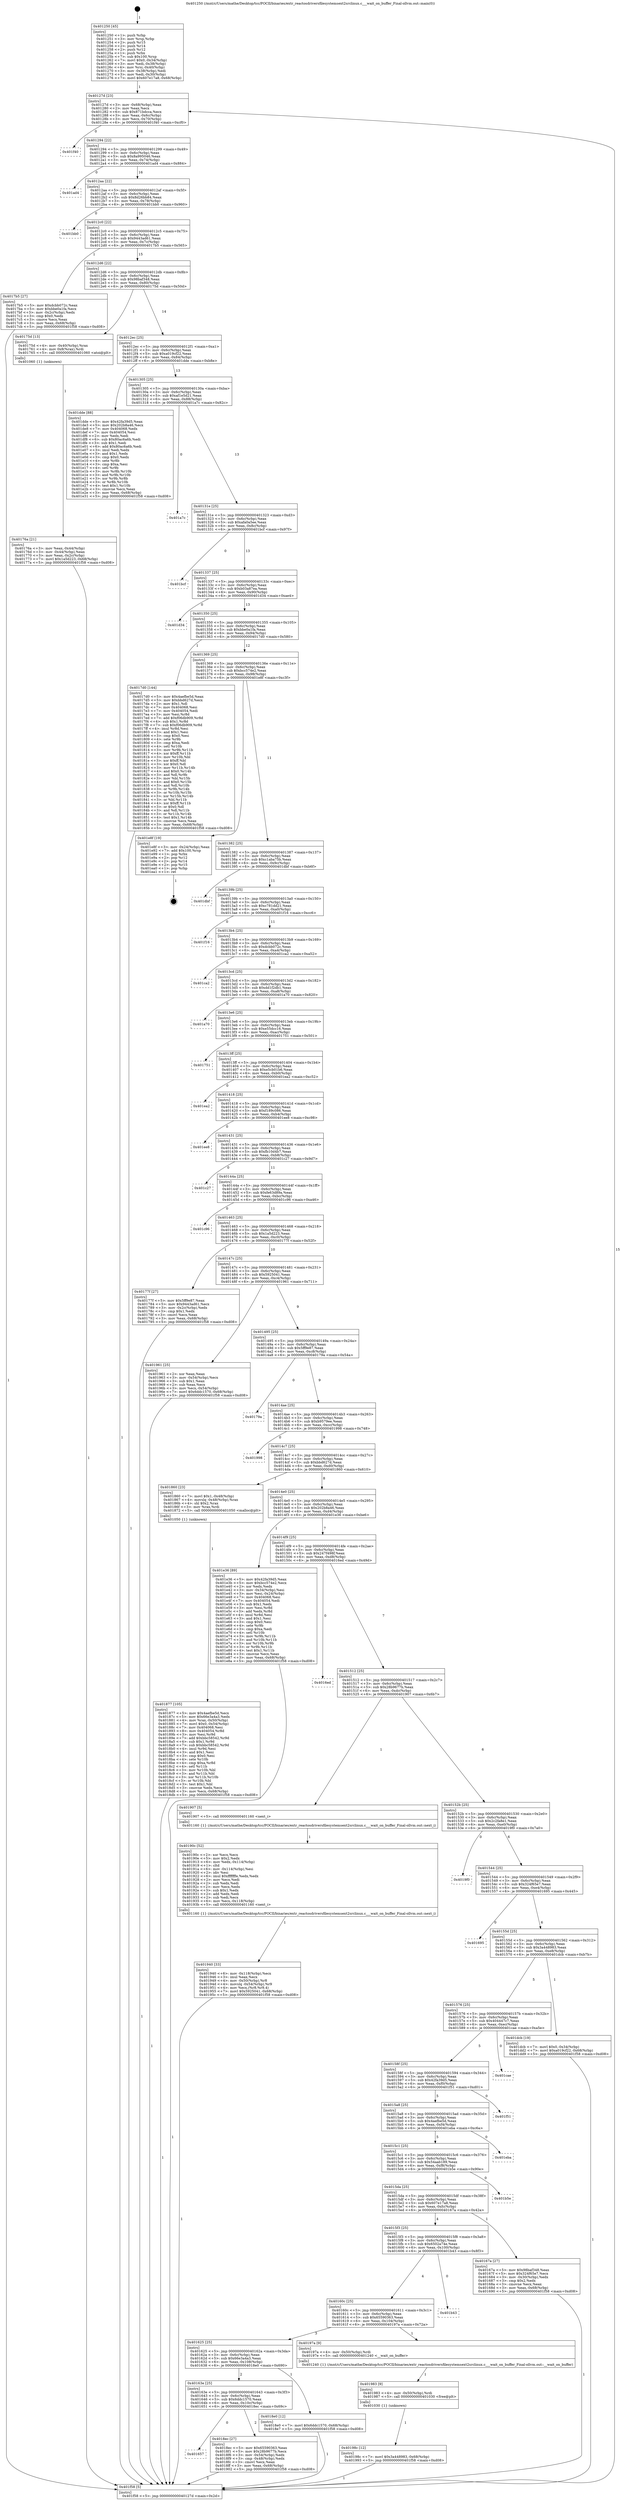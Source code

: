 digraph "0x401250" {
  label = "0x401250 (/mnt/c/Users/mathe/Desktop/tcc/POCII/binaries/extr_reactosdriversfilesystemsext2srclinux.c___wait_on_buffer_Final-ollvm.out::main(0))"
  labelloc = "t"
  node[shape=record]

  Entry [label="",width=0.3,height=0.3,shape=circle,fillcolor=black,style=filled]
  "0x40127d" [label="{
     0x40127d [23]\l
     | [instrs]\l
     &nbsp;&nbsp;0x40127d \<+3\>: mov -0x68(%rbp),%eax\l
     &nbsp;&nbsp;0x401280 \<+2\>: mov %eax,%ecx\l
     &nbsp;&nbsp;0x401282 \<+6\>: sub $0x871bdcca,%ecx\l
     &nbsp;&nbsp;0x401288 \<+3\>: mov %eax,-0x6c(%rbp)\l
     &nbsp;&nbsp;0x40128b \<+3\>: mov %ecx,-0x70(%rbp)\l
     &nbsp;&nbsp;0x40128e \<+6\>: je 0000000000401f40 \<main+0xcf0\>\l
  }"]
  "0x401f40" [label="{
     0x401f40\l
  }", style=dashed]
  "0x401294" [label="{
     0x401294 [22]\l
     | [instrs]\l
     &nbsp;&nbsp;0x401294 \<+5\>: jmp 0000000000401299 \<main+0x49\>\l
     &nbsp;&nbsp;0x401299 \<+3\>: mov -0x6c(%rbp),%eax\l
     &nbsp;&nbsp;0x40129c \<+5\>: sub $0x8a995046,%eax\l
     &nbsp;&nbsp;0x4012a1 \<+3\>: mov %eax,-0x74(%rbp)\l
     &nbsp;&nbsp;0x4012a4 \<+6\>: je 0000000000401ad4 \<main+0x884\>\l
  }"]
  Exit [label="",width=0.3,height=0.3,shape=circle,fillcolor=black,style=filled,peripheries=2]
  "0x401ad4" [label="{
     0x401ad4\l
  }", style=dashed]
  "0x4012aa" [label="{
     0x4012aa [22]\l
     | [instrs]\l
     &nbsp;&nbsp;0x4012aa \<+5\>: jmp 00000000004012af \<main+0x5f\>\l
     &nbsp;&nbsp;0x4012af \<+3\>: mov -0x6c(%rbp),%eax\l
     &nbsp;&nbsp;0x4012b2 \<+5\>: sub $0x8d26bb84,%eax\l
     &nbsp;&nbsp;0x4012b7 \<+3\>: mov %eax,-0x78(%rbp)\l
     &nbsp;&nbsp;0x4012ba \<+6\>: je 0000000000401bb0 \<main+0x960\>\l
  }"]
  "0x40198c" [label="{
     0x40198c [12]\l
     | [instrs]\l
     &nbsp;&nbsp;0x40198c \<+7\>: movl $0x3a448983,-0x68(%rbp)\l
     &nbsp;&nbsp;0x401993 \<+5\>: jmp 0000000000401f58 \<main+0xd08\>\l
  }"]
  "0x401bb0" [label="{
     0x401bb0\l
  }", style=dashed]
  "0x4012c0" [label="{
     0x4012c0 [22]\l
     | [instrs]\l
     &nbsp;&nbsp;0x4012c0 \<+5\>: jmp 00000000004012c5 \<main+0x75\>\l
     &nbsp;&nbsp;0x4012c5 \<+3\>: mov -0x6c(%rbp),%eax\l
     &nbsp;&nbsp;0x4012c8 \<+5\>: sub $0x9443ad61,%eax\l
     &nbsp;&nbsp;0x4012cd \<+3\>: mov %eax,-0x7c(%rbp)\l
     &nbsp;&nbsp;0x4012d0 \<+6\>: je 00000000004017b5 \<main+0x565\>\l
  }"]
  "0x401983" [label="{
     0x401983 [9]\l
     | [instrs]\l
     &nbsp;&nbsp;0x401983 \<+4\>: mov -0x50(%rbp),%rdi\l
     &nbsp;&nbsp;0x401987 \<+5\>: call 0000000000401030 \<free@plt\>\l
     | [calls]\l
     &nbsp;&nbsp;0x401030 \{1\} (unknown)\l
  }"]
  "0x4017b5" [label="{
     0x4017b5 [27]\l
     | [instrs]\l
     &nbsp;&nbsp;0x4017b5 \<+5\>: mov $0xdcbb072c,%eax\l
     &nbsp;&nbsp;0x4017ba \<+5\>: mov $0xbbe0a1fa,%ecx\l
     &nbsp;&nbsp;0x4017bf \<+3\>: mov -0x2c(%rbp),%edx\l
     &nbsp;&nbsp;0x4017c2 \<+3\>: cmp $0x0,%edx\l
     &nbsp;&nbsp;0x4017c5 \<+3\>: cmove %ecx,%eax\l
     &nbsp;&nbsp;0x4017c8 \<+3\>: mov %eax,-0x68(%rbp)\l
     &nbsp;&nbsp;0x4017cb \<+5\>: jmp 0000000000401f58 \<main+0xd08\>\l
  }"]
  "0x4012d6" [label="{
     0x4012d6 [22]\l
     | [instrs]\l
     &nbsp;&nbsp;0x4012d6 \<+5\>: jmp 00000000004012db \<main+0x8b\>\l
     &nbsp;&nbsp;0x4012db \<+3\>: mov -0x6c(%rbp),%eax\l
     &nbsp;&nbsp;0x4012de \<+5\>: sub $0x98baf348,%eax\l
     &nbsp;&nbsp;0x4012e3 \<+3\>: mov %eax,-0x80(%rbp)\l
     &nbsp;&nbsp;0x4012e6 \<+6\>: je 000000000040175d \<main+0x50d\>\l
  }"]
  "0x401940" [label="{
     0x401940 [33]\l
     | [instrs]\l
     &nbsp;&nbsp;0x401940 \<+6\>: mov -0x118(%rbp),%ecx\l
     &nbsp;&nbsp;0x401946 \<+3\>: imul %eax,%ecx\l
     &nbsp;&nbsp;0x401949 \<+4\>: mov -0x50(%rbp),%r8\l
     &nbsp;&nbsp;0x40194d \<+4\>: movslq -0x54(%rbp),%r9\l
     &nbsp;&nbsp;0x401951 \<+4\>: mov %ecx,(%r8,%r9,4)\l
     &nbsp;&nbsp;0x401955 \<+7\>: movl $0x5925041,-0x68(%rbp)\l
     &nbsp;&nbsp;0x40195c \<+5\>: jmp 0000000000401f58 \<main+0xd08\>\l
  }"]
  "0x40175d" [label="{
     0x40175d [13]\l
     | [instrs]\l
     &nbsp;&nbsp;0x40175d \<+4\>: mov -0x40(%rbp),%rax\l
     &nbsp;&nbsp;0x401761 \<+4\>: mov 0x8(%rax),%rdi\l
     &nbsp;&nbsp;0x401765 \<+5\>: call 0000000000401060 \<atoi@plt\>\l
     | [calls]\l
     &nbsp;&nbsp;0x401060 \{1\} (unknown)\l
  }"]
  "0x4012ec" [label="{
     0x4012ec [25]\l
     | [instrs]\l
     &nbsp;&nbsp;0x4012ec \<+5\>: jmp 00000000004012f1 \<main+0xa1\>\l
     &nbsp;&nbsp;0x4012f1 \<+3\>: mov -0x6c(%rbp),%eax\l
     &nbsp;&nbsp;0x4012f4 \<+5\>: sub $0xa019cf22,%eax\l
     &nbsp;&nbsp;0x4012f9 \<+6\>: mov %eax,-0x84(%rbp)\l
     &nbsp;&nbsp;0x4012ff \<+6\>: je 0000000000401dde \<main+0xb8e\>\l
  }"]
  "0x40190c" [label="{
     0x40190c [52]\l
     | [instrs]\l
     &nbsp;&nbsp;0x40190c \<+2\>: xor %ecx,%ecx\l
     &nbsp;&nbsp;0x40190e \<+5\>: mov $0x2,%edx\l
     &nbsp;&nbsp;0x401913 \<+6\>: mov %edx,-0x114(%rbp)\l
     &nbsp;&nbsp;0x401919 \<+1\>: cltd\l
     &nbsp;&nbsp;0x40191a \<+6\>: mov -0x114(%rbp),%esi\l
     &nbsp;&nbsp;0x401920 \<+2\>: idiv %esi\l
     &nbsp;&nbsp;0x401922 \<+6\>: imul $0xfffffffe,%edx,%edx\l
     &nbsp;&nbsp;0x401928 \<+2\>: mov %ecx,%edi\l
     &nbsp;&nbsp;0x40192a \<+2\>: sub %edx,%edi\l
     &nbsp;&nbsp;0x40192c \<+2\>: mov %ecx,%edx\l
     &nbsp;&nbsp;0x40192e \<+3\>: sub $0x1,%edx\l
     &nbsp;&nbsp;0x401931 \<+2\>: add %edx,%edi\l
     &nbsp;&nbsp;0x401933 \<+2\>: sub %edi,%ecx\l
     &nbsp;&nbsp;0x401935 \<+6\>: mov %ecx,-0x118(%rbp)\l
     &nbsp;&nbsp;0x40193b \<+5\>: call 0000000000401160 \<next_i\>\l
     | [calls]\l
     &nbsp;&nbsp;0x401160 \{1\} (/mnt/c/Users/mathe/Desktop/tcc/POCII/binaries/extr_reactosdriversfilesystemsext2srclinux.c___wait_on_buffer_Final-ollvm.out::next_i)\l
  }"]
  "0x401dde" [label="{
     0x401dde [88]\l
     | [instrs]\l
     &nbsp;&nbsp;0x401dde \<+5\>: mov $0x42fa39d5,%eax\l
     &nbsp;&nbsp;0x401de3 \<+5\>: mov $0x202b8a46,%ecx\l
     &nbsp;&nbsp;0x401de8 \<+7\>: mov 0x404068,%edx\l
     &nbsp;&nbsp;0x401def \<+7\>: mov 0x404054,%esi\l
     &nbsp;&nbsp;0x401df6 \<+2\>: mov %edx,%edi\l
     &nbsp;&nbsp;0x401df8 \<+6\>: sub $0x80ac6a6b,%edi\l
     &nbsp;&nbsp;0x401dfe \<+3\>: sub $0x1,%edi\l
     &nbsp;&nbsp;0x401e01 \<+6\>: add $0x80ac6a6b,%edi\l
     &nbsp;&nbsp;0x401e07 \<+3\>: imul %edi,%edx\l
     &nbsp;&nbsp;0x401e0a \<+3\>: and $0x1,%edx\l
     &nbsp;&nbsp;0x401e0d \<+3\>: cmp $0x0,%edx\l
     &nbsp;&nbsp;0x401e10 \<+4\>: sete %r8b\l
     &nbsp;&nbsp;0x401e14 \<+3\>: cmp $0xa,%esi\l
     &nbsp;&nbsp;0x401e17 \<+4\>: setl %r9b\l
     &nbsp;&nbsp;0x401e1b \<+3\>: mov %r8b,%r10b\l
     &nbsp;&nbsp;0x401e1e \<+3\>: and %r9b,%r10b\l
     &nbsp;&nbsp;0x401e21 \<+3\>: xor %r9b,%r8b\l
     &nbsp;&nbsp;0x401e24 \<+3\>: or %r8b,%r10b\l
     &nbsp;&nbsp;0x401e27 \<+4\>: test $0x1,%r10b\l
     &nbsp;&nbsp;0x401e2b \<+3\>: cmovne %ecx,%eax\l
     &nbsp;&nbsp;0x401e2e \<+3\>: mov %eax,-0x68(%rbp)\l
     &nbsp;&nbsp;0x401e31 \<+5\>: jmp 0000000000401f58 \<main+0xd08\>\l
  }"]
  "0x401305" [label="{
     0x401305 [25]\l
     | [instrs]\l
     &nbsp;&nbsp;0x401305 \<+5\>: jmp 000000000040130a \<main+0xba\>\l
     &nbsp;&nbsp;0x40130a \<+3\>: mov -0x6c(%rbp),%eax\l
     &nbsp;&nbsp;0x40130d \<+5\>: sub $0xaf1e5d21,%eax\l
     &nbsp;&nbsp;0x401312 \<+6\>: mov %eax,-0x88(%rbp)\l
     &nbsp;&nbsp;0x401318 \<+6\>: je 0000000000401a7c \<main+0x82c\>\l
  }"]
  "0x401657" [label="{
     0x401657\l
  }", style=dashed]
  "0x401a7c" [label="{
     0x401a7c\l
  }", style=dashed]
  "0x40131e" [label="{
     0x40131e [25]\l
     | [instrs]\l
     &nbsp;&nbsp;0x40131e \<+5\>: jmp 0000000000401323 \<main+0xd3\>\l
     &nbsp;&nbsp;0x401323 \<+3\>: mov -0x6c(%rbp),%eax\l
     &nbsp;&nbsp;0x401326 \<+5\>: sub $0xafa0a5ee,%eax\l
     &nbsp;&nbsp;0x40132b \<+6\>: mov %eax,-0x8c(%rbp)\l
     &nbsp;&nbsp;0x401331 \<+6\>: je 0000000000401bcf \<main+0x97f\>\l
  }"]
  "0x4018ec" [label="{
     0x4018ec [27]\l
     | [instrs]\l
     &nbsp;&nbsp;0x4018ec \<+5\>: mov $0x65590363,%eax\l
     &nbsp;&nbsp;0x4018f1 \<+5\>: mov $0x28b9677b,%ecx\l
     &nbsp;&nbsp;0x4018f6 \<+3\>: mov -0x54(%rbp),%edx\l
     &nbsp;&nbsp;0x4018f9 \<+3\>: cmp -0x48(%rbp),%edx\l
     &nbsp;&nbsp;0x4018fc \<+3\>: cmovl %ecx,%eax\l
     &nbsp;&nbsp;0x4018ff \<+3\>: mov %eax,-0x68(%rbp)\l
     &nbsp;&nbsp;0x401902 \<+5\>: jmp 0000000000401f58 \<main+0xd08\>\l
  }"]
  "0x401bcf" [label="{
     0x401bcf\l
  }", style=dashed]
  "0x401337" [label="{
     0x401337 [25]\l
     | [instrs]\l
     &nbsp;&nbsp;0x401337 \<+5\>: jmp 000000000040133c \<main+0xec\>\l
     &nbsp;&nbsp;0x40133c \<+3\>: mov -0x6c(%rbp),%eax\l
     &nbsp;&nbsp;0x40133f \<+5\>: sub $0xb03a87ea,%eax\l
     &nbsp;&nbsp;0x401344 \<+6\>: mov %eax,-0x90(%rbp)\l
     &nbsp;&nbsp;0x40134a \<+6\>: je 0000000000401d34 \<main+0xae4\>\l
  }"]
  "0x40163e" [label="{
     0x40163e [25]\l
     | [instrs]\l
     &nbsp;&nbsp;0x40163e \<+5\>: jmp 0000000000401643 \<main+0x3f3\>\l
     &nbsp;&nbsp;0x401643 \<+3\>: mov -0x6c(%rbp),%eax\l
     &nbsp;&nbsp;0x401646 \<+5\>: sub $0x6ddc1570,%eax\l
     &nbsp;&nbsp;0x40164b \<+6\>: mov %eax,-0x10c(%rbp)\l
     &nbsp;&nbsp;0x401651 \<+6\>: je 00000000004018ec \<main+0x69c\>\l
  }"]
  "0x401d34" [label="{
     0x401d34\l
  }", style=dashed]
  "0x401350" [label="{
     0x401350 [25]\l
     | [instrs]\l
     &nbsp;&nbsp;0x401350 \<+5\>: jmp 0000000000401355 \<main+0x105\>\l
     &nbsp;&nbsp;0x401355 \<+3\>: mov -0x6c(%rbp),%eax\l
     &nbsp;&nbsp;0x401358 \<+5\>: sub $0xbbe0a1fa,%eax\l
     &nbsp;&nbsp;0x40135d \<+6\>: mov %eax,-0x94(%rbp)\l
     &nbsp;&nbsp;0x401363 \<+6\>: je 00000000004017d0 \<main+0x580\>\l
  }"]
  "0x4018e0" [label="{
     0x4018e0 [12]\l
     | [instrs]\l
     &nbsp;&nbsp;0x4018e0 \<+7\>: movl $0x6ddc1570,-0x68(%rbp)\l
     &nbsp;&nbsp;0x4018e7 \<+5\>: jmp 0000000000401f58 \<main+0xd08\>\l
  }"]
  "0x4017d0" [label="{
     0x4017d0 [144]\l
     | [instrs]\l
     &nbsp;&nbsp;0x4017d0 \<+5\>: mov $0x4aefbe5d,%eax\l
     &nbsp;&nbsp;0x4017d5 \<+5\>: mov $0xbbd627d,%ecx\l
     &nbsp;&nbsp;0x4017da \<+2\>: mov $0x1,%dl\l
     &nbsp;&nbsp;0x4017dc \<+7\>: mov 0x404068,%esi\l
     &nbsp;&nbsp;0x4017e3 \<+7\>: mov 0x404054,%edi\l
     &nbsp;&nbsp;0x4017ea \<+3\>: mov %esi,%r8d\l
     &nbsp;&nbsp;0x4017ed \<+7\>: add $0xf06db909,%r8d\l
     &nbsp;&nbsp;0x4017f4 \<+4\>: sub $0x1,%r8d\l
     &nbsp;&nbsp;0x4017f8 \<+7\>: sub $0xf06db909,%r8d\l
     &nbsp;&nbsp;0x4017ff \<+4\>: imul %r8d,%esi\l
     &nbsp;&nbsp;0x401803 \<+3\>: and $0x1,%esi\l
     &nbsp;&nbsp;0x401806 \<+3\>: cmp $0x0,%esi\l
     &nbsp;&nbsp;0x401809 \<+4\>: sete %r9b\l
     &nbsp;&nbsp;0x40180d \<+3\>: cmp $0xa,%edi\l
     &nbsp;&nbsp;0x401810 \<+4\>: setl %r10b\l
     &nbsp;&nbsp;0x401814 \<+3\>: mov %r9b,%r11b\l
     &nbsp;&nbsp;0x401817 \<+4\>: xor $0xff,%r11b\l
     &nbsp;&nbsp;0x40181b \<+3\>: mov %r10b,%bl\l
     &nbsp;&nbsp;0x40181e \<+3\>: xor $0xff,%bl\l
     &nbsp;&nbsp;0x401821 \<+3\>: xor $0x0,%dl\l
     &nbsp;&nbsp;0x401824 \<+3\>: mov %r11b,%r14b\l
     &nbsp;&nbsp;0x401827 \<+4\>: and $0x0,%r14b\l
     &nbsp;&nbsp;0x40182b \<+3\>: and %dl,%r9b\l
     &nbsp;&nbsp;0x40182e \<+3\>: mov %bl,%r15b\l
     &nbsp;&nbsp;0x401831 \<+4\>: and $0x0,%r15b\l
     &nbsp;&nbsp;0x401835 \<+3\>: and %dl,%r10b\l
     &nbsp;&nbsp;0x401838 \<+3\>: or %r9b,%r14b\l
     &nbsp;&nbsp;0x40183b \<+3\>: or %r10b,%r15b\l
     &nbsp;&nbsp;0x40183e \<+3\>: xor %r15b,%r14b\l
     &nbsp;&nbsp;0x401841 \<+3\>: or %bl,%r11b\l
     &nbsp;&nbsp;0x401844 \<+4\>: xor $0xff,%r11b\l
     &nbsp;&nbsp;0x401848 \<+3\>: or $0x0,%dl\l
     &nbsp;&nbsp;0x40184b \<+3\>: and %dl,%r11b\l
     &nbsp;&nbsp;0x40184e \<+3\>: or %r11b,%r14b\l
     &nbsp;&nbsp;0x401851 \<+4\>: test $0x1,%r14b\l
     &nbsp;&nbsp;0x401855 \<+3\>: cmovne %ecx,%eax\l
     &nbsp;&nbsp;0x401858 \<+3\>: mov %eax,-0x68(%rbp)\l
     &nbsp;&nbsp;0x40185b \<+5\>: jmp 0000000000401f58 \<main+0xd08\>\l
  }"]
  "0x401369" [label="{
     0x401369 [25]\l
     | [instrs]\l
     &nbsp;&nbsp;0x401369 \<+5\>: jmp 000000000040136e \<main+0x11e\>\l
     &nbsp;&nbsp;0x40136e \<+3\>: mov -0x6c(%rbp),%eax\l
     &nbsp;&nbsp;0x401371 \<+5\>: sub $0xbcc574e2,%eax\l
     &nbsp;&nbsp;0x401376 \<+6\>: mov %eax,-0x98(%rbp)\l
     &nbsp;&nbsp;0x40137c \<+6\>: je 0000000000401e8f \<main+0xc3f\>\l
  }"]
  "0x401625" [label="{
     0x401625 [25]\l
     | [instrs]\l
     &nbsp;&nbsp;0x401625 \<+5\>: jmp 000000000040162a \<main+0x3da\>\l
     &nbsp;&nbsp;0x40162a \<+3\>: mov -0x6c(%rbp),%eax\l
     &nbsp;&nbsp;0x40162d \<+5\>: sub $0x66e3a4a3,%eax\l
     &nbsp;&nbsp;0x401632 \<+6\>: mov %eax,-0x108(%rbp)\l
     &nbsp;&nbsp;0x401638 \<+6\>: je 00000000004018e0 \<main+0x690\>\l
  }"]
  "0x401e8f" [label="{
     0x401e8f [19]\l
     | [instrs]\l
     &nbsp;&nbsp;0x401e8f \<+3\>: mov -0x24(%rbp),%eax\l
     &nbsp;&nbsp;0x401e92 \<+7\>: add $0x100,%rsp\l
     &nbsp;&nbsp;0x401e99 \<+1\>: pop %rbx\l
     &nbsp;&nbsp;0x401e9a \<+2\>: pop %r12\l
     &nbsp;&nbsp;0x401e9c \<+2\>: pop %r14\l
     &nbsp;&nbsp;0x401e9e \<+2\>: pop %r15\l
     &nbsp;&nbsp;0x401ea0 \<+1\>: pop %rbp\l
     &nbsp;&nbsp;0x401ea1 \<+1\>: ret\l
  }"]
  "0x401382" [label="{
     0x401382 [25]\l
     | [instrs]\l
     &nbsp;&nbsp;0x401382 \<+5\>: jmp 0000000000401387 \<main+0x137\>\l
     &nbsp;&nbsp;0x401387 \<+3\>: mov -0x6c(%rbp),%eax\l
     &nbsp;&nbsp;0x40138a \<+5\>: sub $0xc1aba75b,%eax\l
     &nbsp;&nbsp;0x40138f \<+6\>: mov %eax,-0x9c(%rbp)\l
     &nbsp;&nbsp;0x401395 \<+6\>: je 0000000000401dbf \<main+0xb6f\>\l
  }"]
  "0x40197a" [label="{
     0x40197a [9]\l
     | [instrs]\l
     &nbsp;&nbsp;0x40197a \<+4\>: mov -0x50(%rbp),%rdi\l
     &nbsp;&nbsp;0x40197e \<+5\>: call 0000000000401240 \<__wait_on_buffer\>\l
     | [calls]\l
     &nbsp;&nbsp;0x401240 \{1\} (/mnt/c/Users/mathe/Desktop/tcc/POCII/binaries/extr_reactosdriversfilesystemsext2srclinux.c___wait_on_buffer_Final-ollvm.out::__wait_on_buffer)\l
  }"]
  "0x401dbf" [label="{
     0x401dbf\l
  }", style=dashed]
  "0x40139b" [label="{
     0x40139b [25]\l
     | [instrs]\l
     &nbsp;&nbsp;0x40139b \<+5\>: jmp 00000000004013a0 \<main+0x150\>\l
     &nbsp;&nbsp;0x4013a0 \<+3\>: mov -0x6c(%rbp),%eax\l
     &nbsp;&nbsp;0x4013a3 \<+5\>: sub $0xc781dd21,%eax\l
     &nbsp;&nbsp;0x4013a8 \<+6\>: mov %eax,-0xa0(%rbp)\l
     &nbsp;&nbsp;0x4013ae \<+6\>: je 0000000000401f16 \<main+0xcc6\>\l
  }"]
  "0x40160c" [label="{
     0x40160c [25]\l
     | [instrs]\l
     &nbsp;&nbsp;0x40160c \<+5\>: jmp 0000000000401611 \<main+0x3c1\>\l
     &nbsp;&nbsp;0x401611 \<+3\>: mov -0x6c(%rbp),%eax\l
     &nbsp;&nbsp;0x401614 \<+5\>: sub $0x65590363,%eax\l
     &nbsp;&nbsp;0x401619 \<+6\>: mov %eax,-0x104(%rbp)\l
     &nbsp;&nbsp;0x40161f \<+6\>: je 000000000040197a \<main+0x72a\>\l
  }"]
  "0x401f16" [label="{
     0x401f16\l
  }", style=dashed]
  "0x4013b4" [label="{
     0x4013b4 [25]\l
     | [instrs]\l
     &nbsp;&nbsp;0x4013b4 \<+5\>: jmp 00000000004013b9 \<main+0x169\>\l
     &nbsp;&nbsp;0x4013b9 \<+3\>: mov -0x6c(%rbp),%eax\l
     &nbsp;&nbsp;0x4013bc \<+5\>: sub $0xdcbb072c,%eax\l
     &nbsp;&nbsp;0x4013c1 \<+6\>: mov %eax,-0xa4(%rbp)\l
     &nbsp;&nbsp;0x4013c7 \<+6\>: je 0000000000401ca2 \<main+0xa52\>\l
  }"]
  "0x401b43" [label="{
     0x401b43\l
  }", style=dashed]
  "0x401ca2" [label="{
     0x401ca2\l
  }", style=dashed]
  "0x4013cd" [label="{
     0x4013cd [25]\l
     | [instrs]\l
     &nbsp;&nbsp;0x4013cd \<+5\>: jmp 00000000004013d2 \<main+0x182\>\l
     &nbsp;&nbsp;0x4013d2 \<+3\>: mov -0x6c(%rbp),%eax\l
     &nbsp;&nbsp;0x4013d5 \<+5\>: sub $0xdd1f2db1,%eax\l
     &nbsp;&nbsp;0x4013da \<+6\>: mov %eax,-0xa8(%rbp)\l
     &nbsp;&nbsp;0x4013e0 \<+6\>: je 0000000000401a70 \<main+0x820\>\l
  }"]
  "0x401877" [label="{
     0x401877 [105]\l
     | [instrs]\l
     &nbsp;&nbsp;0x401877 \<+5\>: mov $0x4aefbe5d,%ecx\l
     &nbsp;&nbsp;0x40187c \<+5\>: mov $0x66e3a4a3,%edx\l
     &nbsp;&nbsp;0x401881 \<+4\>: mov %rax,-0x50(%rbp)\l
     &nbsp;&nbsp;0x401885 \<+7\>: movl $0x0,-0x54(%rbp)\l
     &nbsp;&nbsp;0x40188c \<+7\>: mov 0x404068,%esi\l
     &nbsp;&nbsp;0x401893 \<+8\>: mov 0x404054,%r8d\l
     &nbsp;&nbsp;0x40189b \<+3\>: mov %esi,%r9d\l
     &nbsp;&nbsp;0x40189e \<+7\>: add $0xbbc58542,%r9d\l
     &nbsp;&nbsp;0x4018a5 \<+4\>: sub $0x1,%r9d\l
     &nbsp;&nbsp;0x4018a9 \<+7\>: sub $0xbbc58542,%r9d\l
     &nbsp;&nbsp;0x4018b0 \<+4\>: imul %r9d,%esi\l
     &nbsp;&nbsp;0x4018b4 \<+3\>: and $0x1,%esi\l
     &nbsp;&nbsp;0x4018b7 \<+3\>: cmp $0x0,%esi\l
     &nbsp;&nbsp;0x4018ba \<+4\>: sete %r10b\l
     &nbsp;&nbsp;0x4018be \<+4\>: cmp $0xa,%r8d\l
     &nbsp;&nbsp;0x4018c2 \<+4\>: setl %r11b\l
     &nbsp;&nbsp;0x4018c6 \<+3\>: mov %r10b,%bl\l
     &nbsp;&nbsp;0x4018c9 \<+3\>: and %r11b,%bl\l
     &nbsp;&nbsp;0x4018cc \<+3\>: xor %r11b,%r10b\l
     &nbsp;&nbsp;0x4018cf \<+3\>: or %r10b,%bl\l
     &nbsp;&nbsp;0x4018d2 \<+3\>: test $0x1,%bl\l
     &nbsp;&nbsp;0x4018d5 \<+3\>: cmovne %edx,%ecx\l
     &nbsp;&nbsp;0x4018d8 \<+3\>: mov %ecx,-0x68(%rbp)\l
     &nbsp;&nbsp;0x4018db \<+5\>: jmp 0000000000401f58 \<main+0xd08\>\l
  }"]
  "0x401a70" [label="{
     0x401a70\l
  }", style=dashed]
  "0x4013e6" [label="{
     0x4013e6 [25]\l
     | [instrs]\l
     &nbsp;&nbsp;0x4013e6 \<+5\>: jmp 00000000004013eb \<main+0x19b\>\l
     &nbsp;&nbsp;0x4013eb \<+3\>: mov -0x6c(%rbp),%eax\l
     &nbsp;&nbsp;0x4013ee \<+5\>: sub $0xe55dcc16,%eax\l
     &nbsp;&nbsp;0x4013f3 \<+6\>: mov %eax,-0xac(%rbp)\l
     &nbsp;&nbsp;0x4013f9 \<+6\>: je 0000000000401751 \<main+0x501\>\l
  }"]
  "0x40176a" [label="{
     0x40176a [21]\l
     | [instrs]\l
     &nbsp;&nbsp;0x40176a \<+3\>: mov %eax,-0x44(%rbp)\l
     &nbsp;&nbsp;0x40176d \<+3\>: mov -0x44(%rbp),%eax\l
     &nbsp;&nbsp;0x401770 \<+3\>: mov %eax,-0x2c(%rbp)\l
     &nbsp;&nbsp;0x401773 \<+7\>: movl $0x1a5d223,-0x68(%rbp)\l
     &nbsp;&nbsp;0x40177a \<+5\>: jmp 0000000000401f58 \<main+0xd08\>\l
  }"]
  "0x401751" [label="{
     0x401751\l
  }", style=dashed]
  "0x4013ff" [label="{
     0x4013ff [25]\l
     | [instrs]\l
     &nbsp;&nbsp;0x4013ff \<+5\>: jmp 0000000000401404 \<main+0x1b4\>\l
     &nbsp;&nbsp;0x401404 \<+3\>: mov -0x6c(%rbp),%eax\l
     &nbsp;&nbsp;0x401407 \<+5\>: sub $0xe5cb01b6,%eax\l
     &nbsp;&nbsp;0x40140c \<+6\>: mov %eax,-0xb0(%rbp)\l
     &nbsp;&nbsp;0x401412 \<+6\>: je 0000000000401ea2 \<main+0xc52\>\l
  }"]
  "0x401250" [label="{
     0x401250 [45]\l
     | [instrs]\l
     &nbsp;&nbsp;0x401250 \<+1\>: push %rbp\l
     &nbsp;&nbsp;0x401251 \<+3\>: mov %rsp,%rbp\l
     &nbsp;&nbsp;0x401254 \<+2\>: push %r15\l
     &nbsp;&nbsp;0x401256 \<+2\>: push %r14\l
     &nbsp;&nbsp;0x401258 \<+2\>: push %r12\l
     &nbsp;&nbsp;0x40125a \<+1\>: push %rbx\l
     &nbsp;&nbsp;0x40125b \<+7\>: sub $0x100,%rsp\l
     &nbsp;&nbsp;0x401262 \<+7\>: movl $0x0,-0x34(%rbp)\l
     &nbsp;&nbsp;0x401269 \<+3\>: mov %edi,-0x38(%rbp)\l
     &nbsp;&nbsp;0x40126c \<+4\>: mov %rsi,-0x40(%rbp)\l
     &nbsp;&nbsp;0x401270 \<+3\>: mov -0x38(%rbp),%edi\l
     &nbsp;&nbsp;0x401273 \<+3\>: mov %edi,-0x30(%rbp)\l
     &nbsp;&nbsp;0x401276 \<+7\>: movl $0x607e17a8,-0x68(%rbp)\l
  }"]
  "0x401ea2" [label="{
     0x401ea2\l
  }", style=dashed]
  "0x401418" [label="{
     0x401418 [25]\l
     | [instrs]\l
     &nbsp;&nbsp;0x401418 \<+5\>: jmp 000000000040141d \<main+0x1cd\>\l
     &nbsp;&nbsp;0x40141d \<+3\>: mov -0x6c(%rbp),%eax\l
     &nbsp;&nbsp;0x401420 \<+5\>: sub $0xf189c086,%eax\l
     &nbsp;&nbsp;0x401425 \<+6\>: mov %eax,-0xb4(%rbp)\l
     &nbsp;&nbsp;0x40142b \<+6\>: je 0000000000401ee8 \<main+0xc98\>\l
  }"]
  "0x401f58" [label="{
     0x401f58 [5]\l
     | [instrs]\l
     &nbsp;&nbsp;0x401f58 \<+5\>: jmp 000000000040127d \<main+0x2d\>\l
  }"]
  "0x401ee8" [label="{
     0x401ee8\l
  }", style=dashed]
  "0x401431" [label="{
     0x401431 [25]\l
     | [instrs]\l
     &nbsp;&nbsp;0x401431 \<+5\>: jmp 0000000000401436 \<main+0x1e6\>\l
     &nbsp;&nbsp;0x401436 \<+3\>: mov -0x6c(%rbp),%eax\l
     &nbsp;&nbsp;0x401439 \<+5\>: sub $0xfb10d4b7,%eax\l
     &nbsp;&nbsp;0x40143e \<+6\>: mov %eax,-0xb8(%rbp)\l
     &nbsp;&nbsp;0x401444 \<+6\>: je 0000000000401c27 \<main+0x9d7\>\l
  }"]
  "0x4015f3" [label="{
     0x4015f3 [25]\l
     | [instrs]\l
     &nbsp;&nbsp;0x4015f3 \<+5\>: jmp 00000000004015f8 \<main+0x3a8\>\l
     &nbsp;&nbsp;0x4015f8 \<+3\>: mov -0x6c(%rbp),%eax\l
     &nbsp;&nbsp;0x4015fb \<+5\>: sub $0x6502a74e,%eax\l
     &nbsp;&nbsp;0x401600 \<+6\>: mov %eax,-0x100(%rbp)\l
     &nbsp;&nbsp;0x401606 \<+6\>: je 0000000000401b43 \<main+0x8f3\>\l
  }"]
  "0x401c27" [label="{
     0x401c27\l
  }", style=dashed]
  "0x40144a" [label="{
     0x40144a [25]\l
     | [instrs]\l
     &nbsp;&nbsp;0x40144a \<+5\>: jmp 000000000040144f \<main+0x1ff\>\l
     &nbsp;&nbsp;0x40144f \<+3\>: mov -0x6c(%rbp),%eax\l
     &nbsp;&nbsp;0x401452 \<+5\>: sub $0xfe63d89a,%eax\l
     &nbsp;&nbsp;0x401457 \<+6\>: mov %eax,-0xbc(%rbp)\l
     &nbsp;&nbsp;0x40145d \<+6\>: je 0000000000401c96 \<main+0xa46\>\l
  }"]
  "0x40167a" [label="{
     0x40167a [27]\l
     | [instrs]\l
     &nbsp;&nbsp;0x40167a \<+5\>: mov $0x98baf348,%eax\l
     &nbsp;&nbsp;0x40167f \<+5\>: mov $0x324f65e7,%ecx\l
     &nbsp;&nbsp;0x401684 \<+3\>: mov -0x30(%rbp),%edx\l
     &nbsp;&nbsp;0x401687 \<+3\>: cmp $0x2,%edx\l
     &nbsp;&nbsp;0x40168a \<+3\>: cmovne %ecx,%eax\l
     &nbsp;&nbsp;0x40168d \<+3\>: mov %eax,-0x68(%rbp)\l
     &nbsp;&nbsp;0x401690 \<+5\>: jmp 0000000000401f58 \<main+0xd08\>\l
  }"]
  "0x401c96" [label="{
     0x401c96\l
  }", style=dashed]
  "0x401463" [label="{
     0x401463 [25]\l
     | [instrs]\l
     &nbsp;&nbsp;0x401463 \<+5\>: jmp 0000000000401468 \<main+0x218\>\l
     &nbsp;&nbsp;0x401468 \<+3\>: mov -0x6c(%rbp),%eax\l
     &nbsp;&nbsp;0x40146b \<+5\>: sub $0x1a5d223,%eax\l
     &nbsp;&nbsp;0x401470 \<+6\>: mov %eax,-0xc0(%rbp)\l
     &nbsp;&nbsp;0x401476 \<+6\>: je 000000000040177f \<main+0x52f\>\l
  }"]
  "0x4015da" [label="{
     0x4015da [25]\l
     | [instrs]\l
     &nbsp;&nbsp;0x4015da \<+5\>: jmp 00000000004015df \<main+0x38f\>\l
     &nbsp;&nbsp;0x4015df \<+3\>: mov -0x6c(%rbp),%eax\l
     &nbsp;&nbsp;0x4015e2 \<+5\>: sub $0x607e17a8,%eax\l
     &nbsp;&nbsp;0x4015e7 \<+6\>: mov %eax,-0xfc(%rbp)\l
     &nbsp;&nbsp;0x4015ed \<+6\>: je 000000000040167a \<main+0x42a\>\l
  }"]
  "0x40177f" [label="{
     0x40177f [27]\l
     | [instrs]\l
     &nbsp;&nbsp;0x40177f \<+5\>: mov $0x5ff9e87,%eax\l
     &nbsp;&nbsp;0x401784 \<+5\>: mov $0x9443ad61,%ecx\l
     &nbsp;&nbsp;0x401789 \<+3\>: mov -0x2c(%rbp),%edx\l
     &nbsp;&nbsp;0x40178c \<+3\>: cmp $0x1,%edx\l
     &nbsp;&nbsp;0x40178f \<+3\>: cmovl %ecx,%eax\l
     &nbsp;&nbsp;0x401792 \<+3\>: mov %eax,-0x68(%rbp)\l
     &nbsp;&nbsp;0x401795 \<+5\>: jmp 0000000000401f58 \<main+0xd08\>\l
  }"]
  "0x40147c" [label="{
     0x40147c [25]\l
     | [instrs]\l
     &nbsp;&nbsp;0x40147c \<+5\>: jmp 0000000000401481 \<main+0x231\>\l
     &nbsp;&nbsp;0x401481 \<+3\>: mov -0x6c(%rbp),%eax\l
     &nbsp;&nbsp;0x401484 \<+5\>: sub $0x5925041,%eax\l
     &nbsp;&nbsp;0x401489 \<+6\>: mov %eax,-0xc4(%rbp)\l
     &nbsp;&nbsp;0x40148f \<+6\>: je 0000000000401961 \<main+0x711\>\l
  }"]
  "0x401b5e" [label="{
     0x401b5e\l
  }", style=dashed]
  "0x401961" [label="{
     0x401961 [25]\l
     | [instrs]\l
     &nbsp;&nbsp;0x401961 \<+2\>: xor %eax,%eax\l
     &nbsp;&nbsp;0x401963 \<+3\>: mov -0x54(%rbp),%ecx\l
     &nbsp;&nbsp;0x401966 \<+3\>: sub $0x1,%eax\l
     &nbsp;&nbsp;0x401969 \<+2\>: sub %eax,%ecx\l
     &nbsp;&nbsp;0x40196b \<+3\>: mov %ecx,-0x54(%rbp)\l
     &nbsp;&nbsp;0x40196e \<+7\>: movl $0x6ddc1570,-0x68(%rbp)\l
     &nbsp;&nbsp;0x401975 \<+5\>: jmp 0000000000401f58 \<main+0xd08\>\l
  }"]
  "0x401495" [label="{
     0x401495 [25]\l
     | [instrs]\l
     &nbsp;&nbsp;0x401495 \<+5\>: jmp 000000000040149a \<main+0x24a\>\l
     &nbsp;&nbsp;0x40149a \<+3\>: mov -0x6c(%rbp),%eax\l
     &nbsp;&nbsp;0x40149d \<+5\>: sub $0x5ff9e87,%eax\l
     &nbsp;&nbsp;0x4014a2 \<+6\>: mov %eax,-0xc8(%rbp)\l
     &nbsp;&nbsp;0x4014a8 \<+6\>: je 000000000040179a \<main+0x54a\>\l
  }"]
  "0x4015c1" [label="{
     0x4015c1 [25]\l
     | [instrs]\l
     &nbsp;&nbsp;0x4015c1 \<+5\>: jmp 00000000004015c6 \<main+0x376\>\l
     &nbsp;&nbsp;0x4015c6 \<+3\>: mov -0x6c(%rbp),%eax\l
     &nbsp;&nbsp;0x4015c9 \<+5\>: sub $0x54aab189,%eax\l
     &nbsp;&nbsp;0x4015ce \<+6\>: mov %eax,-0xf8(%rbp)\l
     &nbsp;&nbsp;0x4015d4 \<+6\>: je 0000000000401b5e \<main+0x90e\>\l
  }"]
  "0x40179a" [label="{
     0x40179a\l
  }", style=dashed]
  "0x4014ae" [label="{
     0x4014ae [25]\l
     | [instrs]\l
     &nbsp;&nbsp;0x4014ae \<+5\>: jmp 00000000004014b3 \<main+0x263\>\l
     &nbsp;&nbsp;0x4014b3 \<+3\>: mov -0x6c(%rbp),%eax\l
     &nbsp;&nbsp;0x4014b6 \<+5\>: sub $0xb9579ee,%eax\l
     &nbsp;&nbsp;0x4014bb \<+6\>: mov %eax,-0xcc(%rbp)\l
     &nbsp;&nbsp;0x4014c1 \<+6\>: je 0000000000401998 \<main+0x748\>\l
  }"]
  "0x401eba" [label="{
     0x401eba\l
  }", style=dashed]
  "0x401998" [label="{
     0x401998\l
  }", style=dashed]
  "0x4014c7" [label="{
     0x4014c7 [25]\l
     | [instrs]\l
     &nbsp;&nbsp;0x4014c7 \<+5\>: jmp 00000000004014cc \<main+0x27c\>\l
     &nbsp;&nbsp;0x4014cc \<+3\>: mov -0x6c(%rbp),%eax\l
     &nbsp;&nbsp;0x4014cf \<+5\>: sub $0xbbd627d,%eax\l
     &nbsp;&nbsp;0x4014d4 \<+6\>: mov %eax,-0xd0(%rbp)\l
     &nbsp;&nbsp;0x4014da \<+6\>: je 0000000000401860 \<main+0x610\>\l
  }"]
  "0x4015a8" [label="{
     0x4015a8 [25]\l
     | [instrs]\l
     &nbsp;&nbsp;0x4015a8 \<+5\>: jmp 00000000004015ad \<main+0x35d\>\l
     &nbsp;&nbsp;0x4015ad \<+3\>: mov -0x6c(%rbp),%eax\l
     &nbsp;&nbsp;0x4015b0 \<+5\>: sub $0x4aefbe5d,%eax\l
     &nbsp;&nbsp;0x4015b5 \<+6\>: mov %eax,-0xf4(%rbp)\l
     &nbsp;&nbsp;0x4015bb \<+6\>: je 0000000000401eba \<main+0xc6a\>\l
  }"]
  "0x401860" [label="{
     0x401860 [23]\l
     | [instrs]\l
     &nbsp;&nbsp;0x401860 \<+7\>: movl $0x1,-0x48(%rbp)\l
     &nbsp;&nbsp;0x401867 \<+4\>: movslq -0x48(%rbp),%rax\l
     &nbsp;&nbsp;0x40186b \<+4\>: shl $0x2,%rax\l
     &nbsp;&nbsp;0x40186f \<+3\>: mov %rax,%rdi\l
     &nbsp;&nbsp;0x401872 \<+5\>: call 0000000000401050 \<malloc@plt\>\l
     | [calls]\l
     &nbsp;&nbsp;0x401050 \{1\} (unknown)\l
  }"]
  "0x4014e0" [label="{
     0x4014e0 [25]\l
     | [instrs]\l
     &nbsp;&nbsp;0x4014e0 \<+5\>: jmp 00000000004014e5 \<main+0x295\>\l
     &nbsp;&nbsp;0x4014e5 \<+3\>: mov -0x6c(%rbp),%eax\l
     &nbsp;&nbsp;0x4014e8 \<+5\>: sub $0x202b8a46,%eax\l
     &nbsp;&nbsp;0x4014ed \<+6\>: mov %eax,-0xd4(%rbp)\l
     &nbsp;&nbsp;0x4014f3 \<+6\>: je 0000000000401e36 \<main+0xbe6\>\l
  }"]
  "0x401f51" [label="{
     0x401f51\l
  }", style=dashed]
  "0x401e36" [label="{
     0x401e36 [89]\l
     | [instrs]\l
     &nbsp;&nbsp;0x401e36 \<+5\>: mov $0x42fa39d5,%eax\l
     &nbsp;&nbsp;0x401e3b \<+5\>: mov $0xbcc574e2,%ecx\l
     &nbsp;&nbsp;0x401e40 \<+2\>: xor %edx,%edx\l
     &nbsp;&nbsp;0x401e42 \<+3\>: mov -0x34(%rbp),%esi\l
     &nbsp;&nbsp;0x401e45 \<+3\>: mov %esi,-0x24(%rbp)\l
     &nbsp;&nbsp;0x401e48 \<+7\>: mov 0x404068,%esi\l
     &nbsp;&nbsp;0x401e4f \<+7\>: mov 0x404054,%edi\l
     &nbsp;&nbsp;0x401e56 \<+3\>: sub $0x1,%edx\l
     &nbsp;&nbsp;0x401e59 \<+3\>: mov %esi,%r8d\l
     &nbsp;&nbsp;0x401e5c \<+3\>: add %edx,%r8d\l
     &nbsp;&nbsp;0x401e5f \<+4\>: imul %r8d,%esi\l
     &nbsp;&nbsp;0x401e63 \<+3\>: and $0x1,%esi\l
     &nbsp;&nbsp;0x401e66 \<+3\>: cmp $0x0,%esi\l
     &nbsp;&nbsp;0x401e69 \<+4\>: sete %r9b\l
     &nbsp;&nbsp;0x401e6d \<+3\>: cmp $0xa,%edi\l
     &nbsp;&nbsp;0x401e70 \<+4\>: setl %r10b\l
     &nbsp;&nbsp;0x401e74 \<+3\>: mov %r9b,%r11b\l
     &nbsp;&nbsp;0x401e77 \<+3\>: and %r10b,%r11b\l
     &nbsp;&nbsp;0x401e7a \<+3\>: xor %r10b,%r9b\l
     &nbsp;&nbsp;0x401e7d \<+3\>: or %r9b,%r11b\l
     &nbsp;&nbsp;0x401e80 \<+4\>: test $0x1,%r11b\l
     &nbsp;&nbsp;0x401e84 \<+3\>: cmovne %ecx,%eax\l
     &nbsp;&nbsp;0x401e87 \<+3\>: mov %eax,-0x68(%rbp)\l
     &nbsp;&nbsp;0x401e8a \<+5\>: jmp 0000000000401f58 \<main+0xd08\>\l
  }"]
  "0x4014f9" [label="{
     0x4014f9 [25]\l
     | [instrs]\l
     &nbsp;&nbsp;0x4014f9 \<+5\>: jmp 00000000004014fe \<main+0x2ae\>\l
     &nbsp;&nbsp;0x4014fe \<+3\>: mov -0x6c(%rbp),%eax\l
     &nbsp;&nbsp;0x401501 \<+5\>: sub $0x247f498f,%eax\l
     &nbsp;&nbsp;0x401506 \<+6\>: mov %eax,-0xd8(%rbp)\l
     &nbsp;&nbsp;0x40150c \<+6\>: je 00000000004016ed \<main+0x49d\>\l
  }"]
  "0x40158f" [label="{
     0x40158f [25]\l
     | [instrs]\l
     &nbsp;&nbsp;0x40158f \<+5\>: jmp 0000000000401594 \<main+0x344\>\l
     &nbsp;&nbsp;0x401594 \<+3\>: mov -0x6c(%rbp),%eax\l
     &nbsp;&nbsp;0x401597 \<+5\>: sub $0x42fa39d5,%eax\l
     &nbsp;&nbsp;0x40159c \<+6\>: mov %eax,-0xf0(%rbp)\l
     &nbsp;&nbsp;0x4015a2 \<+6\>: je 0000000000401f51 \<main+0xd01\>\l
  }"]
  "0x4016ed" [label="{
     0x4016ed\l
  }", style=dashed]
  "0x401512" [label="{
     0x401512 [25]\l
     | [instrs]\l
     &nbsp;&nbsp;0x401512 \<+5\>: jmp 0000000000401517 \<main+0x2c7\>\l
     &nbsp;&nbsp;0x401517 \<+3\>: mov -0x6c(%rbp),%eax\l
     &nbsp;&nbsp;0x40151a \<+5\>: sub $0x28b9677b,%eax\l
     &nbsp;&nbsp;0x40151f \<+6\>: mov %eax,-0xdc(%rbp)\l
     &nbsp;&nbsp;0x401525 \<+6\>: je 0000000000401907 \<main+0x6b7\>\l
  }"]
  "0x401cae" [label="{
     0x401cae\l
  }", style=dashed]
  "0x401907" [label="{
     0x401907 [5]\l
     | [instrs]\l
     &nbsp;&nbsp;0x401907 \<+5\>: call 0000000000401160 \<next_i\>\l
     | [calls]\l
     &nbsp;&nbsp;0x401160 \{1\} (/mnt/c/Users/mathe/Desktop/tcc/POCII/binaries/extr_reactosdriversfilesystemsext2srclinux.c___wait_on_buffer_Final-ollvm.out::next_i)\l
  }"]
  "0x40152b" [label="{
     0x40152b [25]\l
     | [instrs]\l
     &nbsp;&nbsp;0x40152b \<+5\>: jmp 0000000000401530 \<main+0x2e0\>\l
     &nbsp;&nbsp;0x401530 \<+3\>: mov -0x6c(%rbp),%eax\l
     &nbsp;&nbsp;0x401533 \<+5\>: sub $0x2c2fa8e1,%eax\l
     &nbsp;&nbsp;0x401538 \<+6\>: mov %eax,-0xe0(%rbp)\l
     &nbsp;&nbsp;0x40153e \<+6\>: je 00000000004019f0 \<main+0x7a0\>\l
  }"]
  "0x401576" [label="{
     0x401576 [25]\l
     | [instrs]\l
     &nbsp;&nbsp;0x401576 \<+5\>: jmp 000000000040157b \<main+0x32b\>\l
     &nbsp;&nbsp;0x40157b \<+3\>: mov -0x6c(%rbp),%eax\l
     &nbsp;&nbsp;0x40157e \<+5\>: sub $0x404447c7,%eax\l
     &nbsp;&nbsp;0x401583 \<+6\>: mov %eax,-0xec(%rbp)\l
     &nbsp;&nbsp;0x401589 \<+6\>: je 0000000000401cae \<main+0xa5e\>\l
  }"]
  "0x4019f0" [label="{
     0x4019f0\l
  }", style=dashed]
  "0x401544" [label="{
     0x401544 [25]\l
     | [instrs]\l
     &nbsp;&nbsp;0x401544 \<+5\>: jmp 0000000000401549 \<main+0x2f9\>\l
     &nbsp;&nbsp;0x401549 \<+3\>: mov -0x6c(%rbp),%eax\l
     &nbsp;&nbsp;0x40154c \<+5\>: sub $0x324f65e7,%eax\l
     &nbsp;&nbsp;0x401551 \<+6\>: mov %eax,-0xe4(%rbp)\l
     &nbsp;&nbsp;0x401557 \<+6\>: je 0000000000401695 \<main+0x445\>\l
  }"]
  "0x401dcb" [label="{
     0x401dcb [19]\l
     | [instrs]\l
     &nbsp;&nbsp;0x401dcb \<+7\>: movl $0x0,-0x34(%rbp)\l
     &nbsp;&nbsp;0x401dd2 \<+7\>: movl $0xa019cf22,-0x68(%rbp)\l
     &nbsp;&nbsp;0x401dd9 \<+5\>: jmp 0000000000401f58 \<main+0xd08\>\l
  }"]
  "0x401695" [label="{
     0x401695\l
  }", style=dashed]
  "0x40155d" [label="{
     0x40155d [25]\l
     | [instrs]\l
     &nbsp;&nbsp;0x40155d \<+5\>: jmp 0000000000401562 \<main+0x312\>\l
     &nbsp;&nbsp;0x401562 \<+3\>: mov -0x6c(%rbp),%eax\l
     &nbsp;&nbsp;0x401565 \<+5\>: sub $0x3a448983,%eax\l
     &nbsp;&nbsp;0x40156a \<+6\>: mov %eax,-0xe8(%rbp)\l
     &nbsp;&nbsp;0x401570 \<+6\>: je 0000000000401dcb \<main+0xb7b\>\l
  }"]
  Entry -> "0x401250" [label=" 1"]
  "0x40127d" -> "0x401f40" [label=" 0"]
  "0x40127d" -> "0x401294" [label=" 16"]
  "0x401e8f" -> Exit [label=" 1"]
  "0x401294" -> "0x401ad4" [label=" 0"]
  "0x401294" -> "0x4012aa" [label=" 16"]
  "0x401e36" -> "0x401f58" [label=" 1"]
  "0x4012aa" -> "0x401bb0" [label=" 0"]
  "0x4012aa" -> "0x4012c0" [label=" 16"]
  "0x401dde" -> "0x401f58" [label=" 1"]
  "0x4012c0" -> "0x4017b5" [label=" 1"]
  "0x4012c0" -> "0x4012d6" [label=" 15"]
  "0x401dcb" -> "0x401f58" [label=" 1"]
  "0x4012d6" -> "0x40175d" [label=" 1"]
  "0x4012d6" -> "0x4012ec" [label=" 14"]
  "0x40198c" -> "0x401f58" [label=" 1"]
  "0x4012ec" -> "0x401dde" [label=" 1"]
  "0x4012ec" -> "0x401305" [label=" 13"]
  "0x401983" -> "0x40198c" [label=" 1"]
  "0x401305" -> "0x401a7c" [label=" 0"]
  "0x401305" -> "0x40131e" [label=" 13"]
  "0x40197a" -> "0x401983" [label=" 1"]
  "0x40131e" -> "0x401bcf" [label=" 0"]
  "0x40131e" -> "0x401337" [label=" 13"]
  "0x401961" -> "0x401f58" [label=" 1"]
  "0x401337" -> "0x401d34" [label=" 0"]
  "0x401337" -> "0x401350" [label=" 13"]
  "0x40190c" -> "0x401940" [label=" 1"]
  "0x401350" -> "0x4017d0" [label=" 1"]
  "0x401350" -> "0x401369" [label=" 12"]
  "0x401907" -> "0x40190c" [label=" 1"]
  "0x401369" -> "0x401e8f" [label=" 1"]
  "0x401369" -> "0x401382" [label=" 11"]
  "0x40163e" -> "0x401657" [label=" 0"]
  "0x401382" -> "0x401dbf" [label=" 0"]
  "0x401382" -> "0x40139b" [label=" 11"]
  "0x40163e" -> "0x4018ec" [label=" 2"]
  "0x40139b" -> "0x401f16" [label=" 0"]
  "0x40139b" -> "0x4013b4" [label=" 11"]
  "0x4018e0" -> "0x401f58" [label=" 1"]
  "0x4013b4" -> "0x401ca2" [label=" 0"]
  "0x4013b4" -> "0x4013cd" [label=" 11"]
  "0x401625" -> "0x40163e" [label=" 2"]
  "0x4013cd" -> "0x401a70" [label=" 0"]
  "0x4013cd" -> "0x4013e6" [label=" 11"]
  "0x4018ec" -> "0x401f58" [label=" 2"]
  "0x4013e6" -> "0x401751" [label=" 0"]
  "0x4013e6" -> "0x4013ff" [label=" 11"]
  "0x40160c" -> "0x401625" [label=" 3"]
  "0x4013ff" -> "0x401ea2" [label=" 0"]
  "0x4013ff" -> "0x401418" [label=" 11"]
  "0x40160c" -> "0x40197a" [label=" 1"]
  "0x401418" -> "0x401ee8" [label=" 0"]
  "0x401418" -> "0x401431" [label=" 11"]
  "0x401940" -> "0x401f58" [label=" 1"]
  "0x401431" -> "0x401c27" [label=" 0"]
  "0x401431" -> "0x40144a" [label=" 11"]
  "0x4015f3" -> "0x40160c" [label=" 4"]
  "0x40144a" -> "0x401c96" [label=" 0"]
  "0x40144a" -> "0x401463" [label=" 11"]
  "0x4015f3" -> "0x401b43" [label=" 0"]
  "0x401463" -> "0x40177f" [label=" 1"]
  "0x401463" -> "0x40147c" [label=" 10"]
  "0x401877" -> "0x401f58" [label=" 1"]
  "0x40147c" -> "0x401961" [label=" 1"]
  "0x40147c" -> "0x401495" [label=" 9"]
  "0x401860" -> "0x401877" [label=" 1"]
  "0x401495" -> "0x40179a" [label=" 0"]
  "0x401495" -> "0x4014ae" [label=" 9"]
  "0x4017b5" -> "0x401f58" [label=" 1"]
  "0x4014ae" -> "0x401998" [label=" 0"]
  "0x4014ae" -> "0x4014c7" [label=" 9"]
  "0x40177f" -> "0x401f58" [label=" 1"]
  "0x4014c7" -> "0x401860" [label=" 1"]
  "0x4014c7" -> "0x4014e0" [label=" 8"]
  "0x40175d" -> "0x40176a" [label=" 1"]
  "0x4014e0" -> "0x401e36" [label=" 1"]
  "0x4014e0" -> "0x4014f9" [label=" 7"]
  "0x401f58" -> "0x40127d" [label=" 15"]
  "0x4014f9" -> "0x4016ed" [label=" 0"]
  "0x4014f9" -> "0x401512" [label=" 7"]
  "0x40167a" -> "0x401f58" [label=" 1"]
  "0x401512" -> "0x401907" [label=" 1"]
  "0x401512" -> "0x40152b" [label=" 6"]
  "0x4015da" -> "0x4015f3" [label=" 4"]
  "0x40152b" -> "0x4019f0" [label=" 0"]
  "0x40152b" -> "0x401544" [label=" 6"]
  "0x401625" -> "0x4018e0" [label=" 1"]
  "0x401544" -> "0x401695" [label=" 0"]
  "0x401544" -> "0x40155d" [label=" 6"]
  "0x4015c1" -> "0x4015da" [label=" 5"]
  "0x40155d" -> "0x401dcb" [label=" 1"]
  "0x40155d" -> "0x401576" [label=" 5"]
  "0x4015da" -> "0x40167a" [label=" 1"]
  "0x401576" -> "0x401cae" [label=" 0"]
  "0x401576" -> "0x40158f" [label=" 5"]
  "0x401250" -> "0x40127d" [label=" 1"]
  "0x40158f" -> "0x401f51" [label=" 0"]
  "0x40158f" -> "0x4015a8" [label=" 5"]
  "0x40176a" -> "0x401f58" [label=" 1"]
  "0x4015a8" -> "0x401eba" [label=" 0"]
  "0x4015a8" -> "0x4015c1" [label=" 5"]
  "0x4017d0" -> "0x401f58" [label=" 1"]
  "0x4015c1" -> "0x401b5e" [label=" 0"]
}
